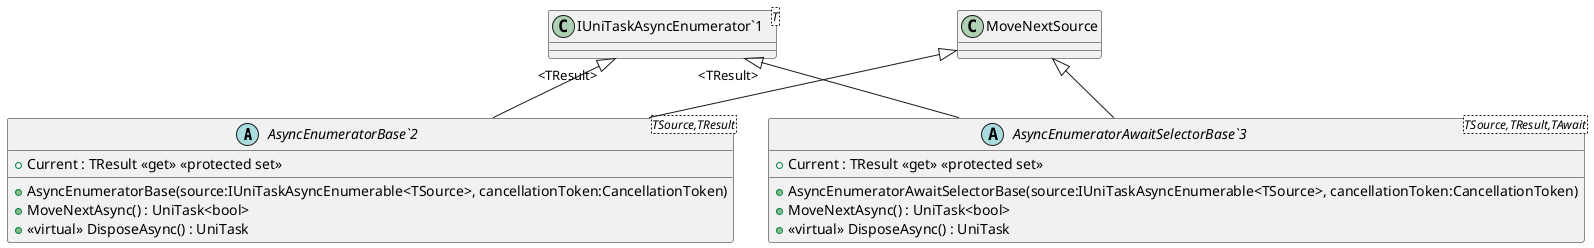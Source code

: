 @startuml
abstract class "AsyncEnumeratorBase`2"<TSource,TResult> {
    + AsyncEnumeratorBase(source:IUniTaskAsyncEnumerable<TSource>, cancellationToken:CancellationToken)
    + Current : TResult <<get>> <<protected set>>
    + MoveNextAsync() : UniTask<bool>
    + <<virtual>> DisposeAsync() : UniTask
}
abstract class "AsyncEnumeratorAwaitSelectorBase`3"<TSource,TResult,TAwait> {
    + AsyncEnumeratorAwaitSelectorBase(source:IUniTaskAsyncEnumerable<TSource>, cancellationToken:CancellationToken)
    + Current : TResult <<get>> <<protected set>>
    + MoveNextAsync() : UniTask<bool>
    + <<virtual>> DisposeAsync() : UniTask
}
class "IUniTaskAsyncEnumerator`1"<T> {
}
MoveNextSource <|-- "AsyncEnumeratorBase`2"
"IUniTaskAsyncEnumerator`1" "<TResult>" <|-- "AsyncEnumeratorBase`2"
MoveNextSource <|-- "AsyncEnumeratorAwaitSelectorBase`3"
"IUniTaskAsyncEnumerator`1" "<TResult>" <|-- "AsyncEnumeratorAwaitSelectorBase`3"
@enduml
